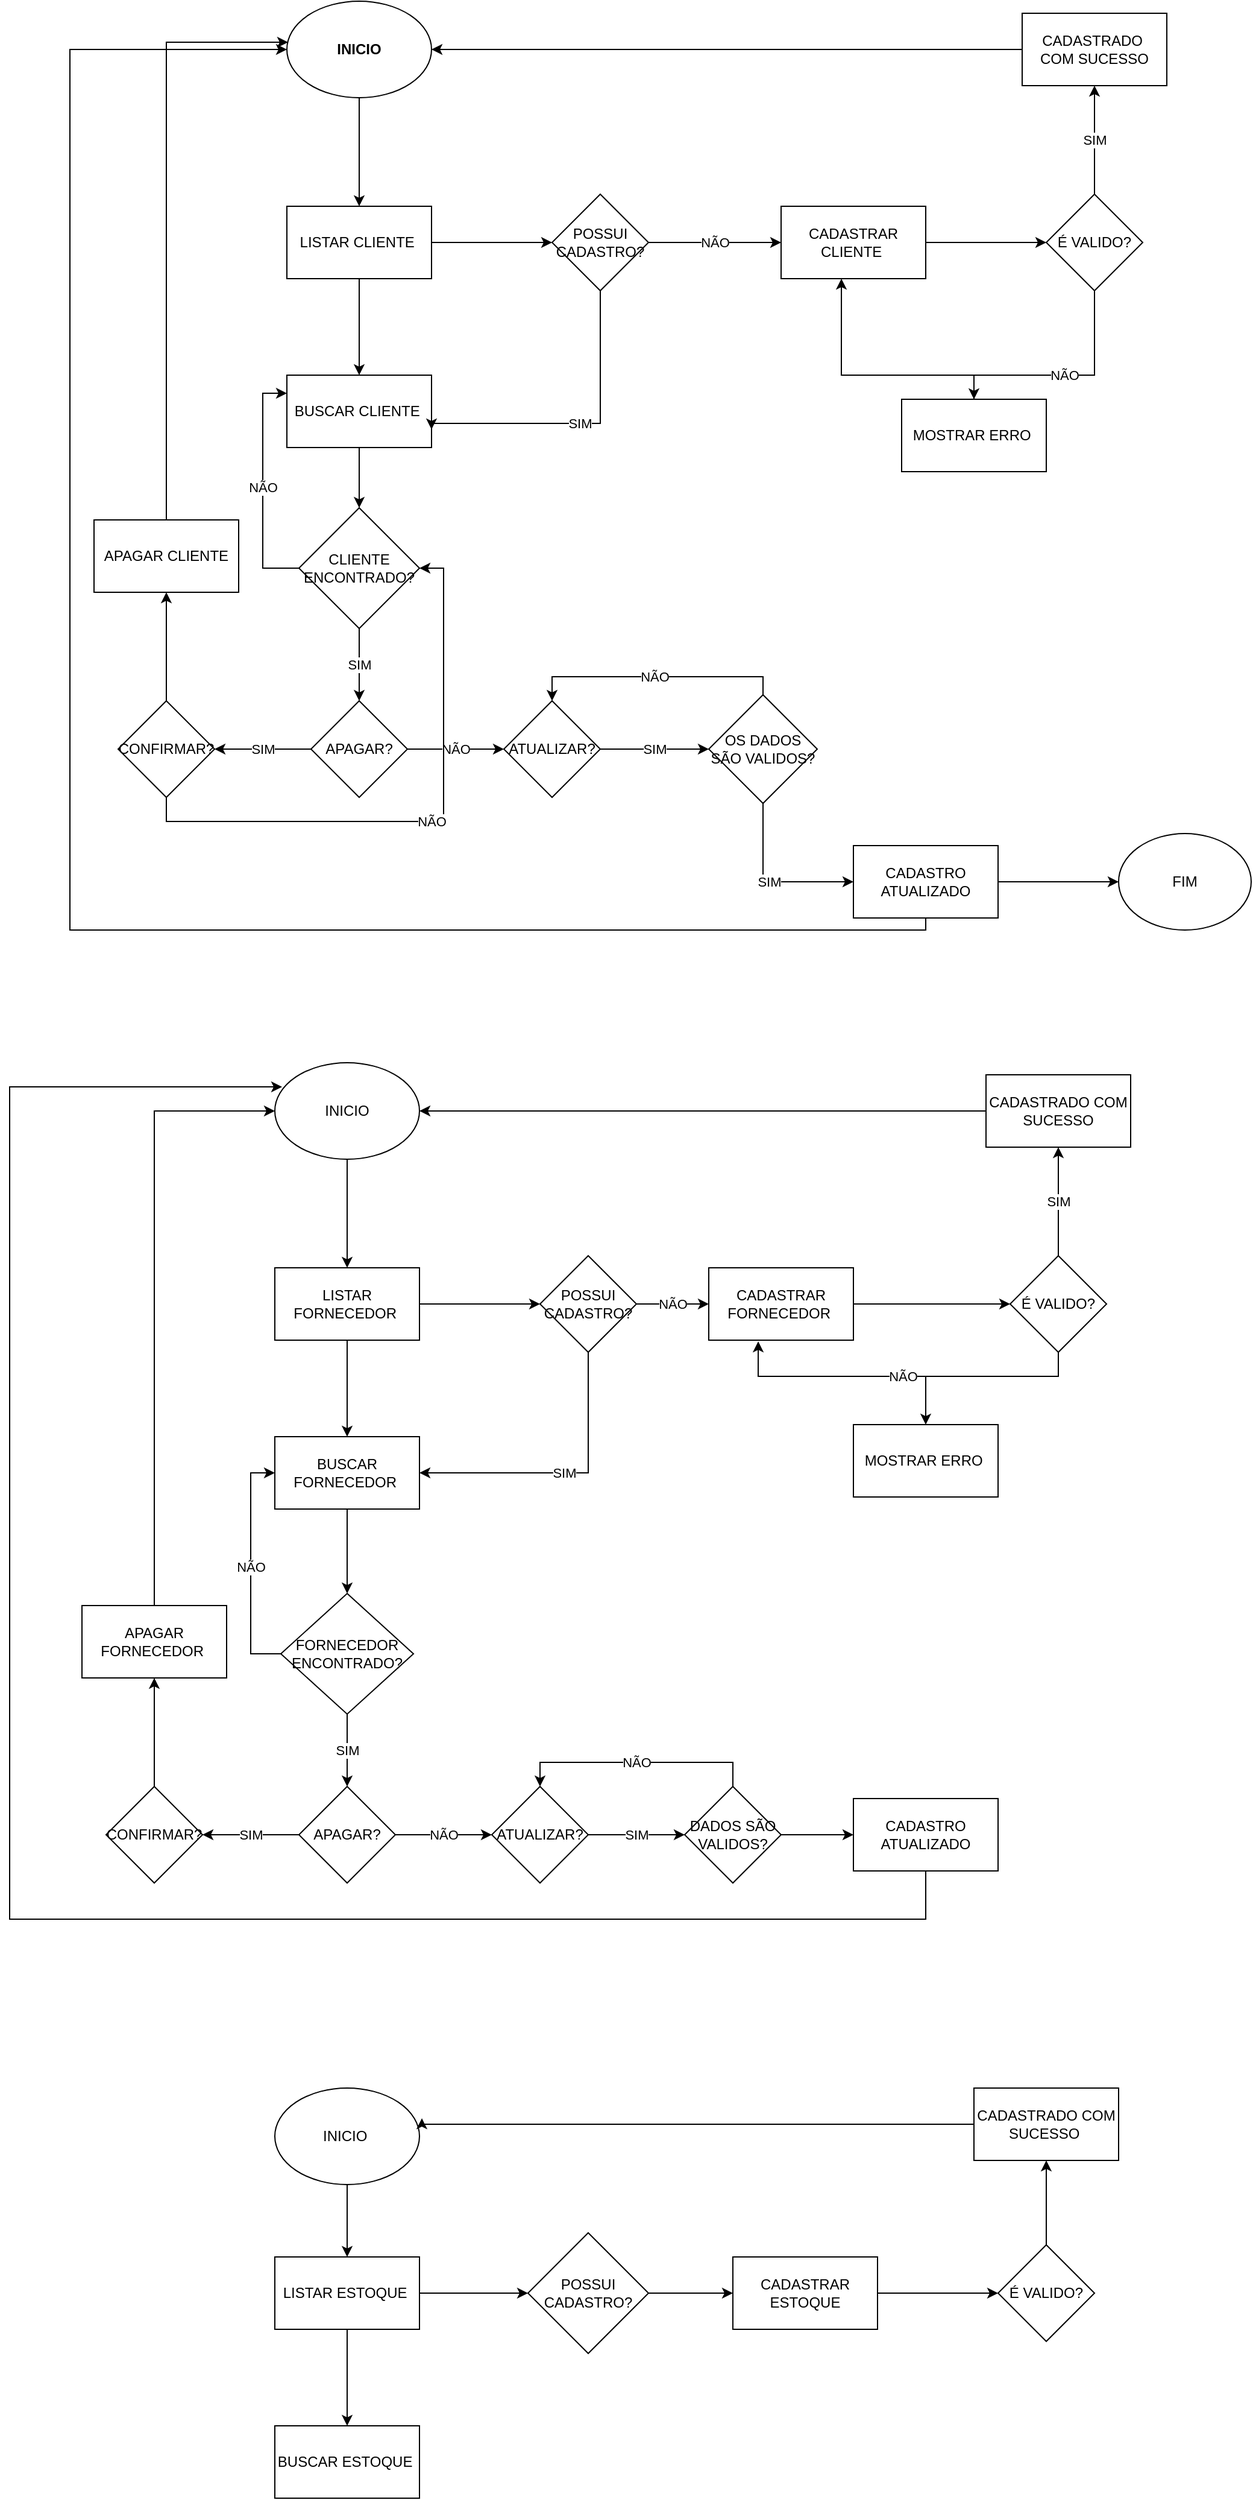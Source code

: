 <mxfile version="24.4.9" type="device" pages="4">
  <diagram name="Página-1" id="-c2QyconOCnsrTDdFJ5u">
    <mxGraphModel dx="2261" dy="782" grid="1" gridSize="10" guides="1" tooltips="1" connect="1" arrows="1" fold="1" page="1" pageScale="1" pageWidth="827" pageHeight="1169" math="0" shadow="0">
      <root>
        <mxCell id="0" />
        <mxCell id="1" parent="0" />
        <mxCell id="rgNGae-GPq3PH6ZiQCpS-5" value="" style="edgeStyle=orthogonalEdgeStyle;rounded=0;orthogonalLoop=1;jettySize=auto;html=1;" parent="1" source="rgNGae-GPq3PH6ZiQCpS-1" target="rgNGae-GPq3PH6ZiQCpS-4" edge="1">
          <mxGeometry relative="1" as="geometry" />
        </mxCell>
        <mxCell id="rgNGae-GPq3PH6ZiQCpS-1" value="&lt;b&gt;INICIO&lt;/b&gt;" style="ellipse;whiteSpace=wrap;html=1;" parent="1" vertex="1">
          <mxGeometry x="10" y="30" width="120" height="80" as="geometry" />
        </mxCell>
        <mxCell id="rgNGae-GPq3PH6ZiQCpS-9" value="" style="edgeStyle=orthogonalEdgeStyle;rounded=0;orthogonalLoop=1;jettySize=auto;html=1;" parent="1" source="rgNGae-GPq3PH6ZiQCpS-4" target="rgNGae-GPq3PH6ZiQCpS-8" edge="1">
          <mxGeometry relative="1" as="geometry" />
        </mxCell>
        <mxCell id="rgNGae-GPq3PH6ZiQCpS-11" value="" style="edgeStyle=orthogonalEdgeStyle;rounded=0;orthogonalLoop=1;jettySize=auto;html=1;" parent="1" source="rgNGae-GPq3PH6ZiQCpS-4" target="rgNGae-GPq3PH6ZiQCpS-10" edge="1">
          <mxGeometry relative="1" as="geometry" />
        </mxCell>
        <mxCell id="rgNGae-GPq3PH6ZiQCpS-4" value="LISTAR CLIENTE&amp;nbsp;" style="whiteSpace=wrap;html=1;" parent="1" vertex="1">
          <mxGeometry x="10" y="200" width="120" height="60" as="geometry" />
        </mxCell>
        <mxCell id="rgNGae-GPq3PH6ZiQCpS-67" value="" style="edgeStyle=orthogonalEdgeStyle;rounded=0;orthogonalLoop=1;jettySize=auto;html=1;" parent="1" source="rgNGae-GPq3PH6ZiQCpS-8" target="rgNGae-GPq3PH6ZiQCpS-66" edge="1">
          <mxGeometry relative="1" as="geometry" />
        </mxCell>
        <mxCell id="rgNGae-GPq3PH6ZiQCpS-8" value="BUSCAR CLIENTE&amp;nbsp;" style="whiteSpace=wrap;html=1;" parent="1" vertex="1">
          <mxGeometry x="10" y="340" width="120" height="60" as="geometry" />
        </mxCell>
        <mxCell id="rgNGae-GPq3PH6ZiQCpS-14" value="NÃO" style="edgeStyle=orthogonalEdgeStyle;rounded=0;orthogonalLoop=1;jettySize=auto;html=1;" parent="1" source="rgNGae-GPq3PH6ZiQCpS-10" target="rgNGae-GPq3PH6ZiQCpS-12" edge="1">
          <mxGeometry relative="1" as="geometry" />
        </mxCell>
        <mxCell id="rgNGae-GPq3PH6ZiQCpS-15" value="SIM" style="edgeStyle=orthogonalEdgeStyle;rounded=0;orthogonalLoop=1;jettySize=auto;html=1;entryX=1;entryY=0.75;entryDx=0;entryDy=0;" parent="1" source="rgNGae-GPq3PH6ZiQCpS-10" target="rgNGae-GPq3PH6ZiQCpS-8" edge="1">
          <mxGeometry relative="1" as="geometry">
            <mxPoint x="180" y="420" as="targetPoint" />
            <Array as="points">
              <mxPoint x="270" y="380" />
              <mxPoint x="130" y="380" />
            </Array>
          </mxGeometry>
        </mxCell>
        <mxCell id="rgNGae-GPq3PH6ZiQCpS-10" value="POSSUI CADASTRO?" style="rhombus;whiteSpace=wrap;html=1;" parent="1" vertex="1">
          <mxGeometry x="230" y="190" width="80" height="80" as="geometry" />
        </mxCell>
        <mxCell id="rgNGae-GPq3PH6ZiQCpS-17" value="" style="edgeStyle=orthogonalEdgeStyle;rounded=0;orthogonalLoop=1;jettySize=auto;html=1;" parent="1" source="rgNGae-GPq3PH6ZiQCpS-12" target="rgNGae-GPq3PH6ZiQCpS-16" edge="1">
          <mxGeometry relative="1" as="geometry" />
        </mxCell>
        <mxCell id="rgNGae-GPq3PH6ZiQCpS-12" value="CADASTRAR CLIENTE&amp;nbsp;" style="whiteSpace=wrap;html=1;" parent="1" vertex="1">
          <mxGeometry x="420" y="200" width="120" height="60" as="geometry" />
        </mxCell>
        <mxCell id="rgNGae-GPq3PH6ZiQCpS-37" value="NÃO" style="edgeStyle=orthogonalEdgeStyle;rounded=0;orthogonalLoop=1;jettySize=auto;html=1;" parent="1" source="rgNGae-GPq3PH6ZiQCpS-16" target="rgNGae-GPq3PH6ZiQCpS-36" edge="1">
          <mxGeometry relative="1" as="geometry">
            <Array as="points">
              <mxPoint x="680" y="340" />
              <mxPoint x="580" y="340" />
            </Array>
          </mxGeometry>
        </mxCell>
        <mxCell id="rgNGae-GPq3PH6ZiQCpS-58" value="SIM" style="edgeStyle=orthogonalEdgeStyle;rounded=0;orthogonalLoop=1;jettySize=auto;html=1;" parent="1" source="rgNGae-GPq3PH6ZiQCpS-16" target="rgNGae-GPq3PH6ZiQCpS-57" edge="1">
          <mxGeometry relative="1" as="geometry" />
        </mxCell>
        <mxCell id="rgNGae-GPq3PH6ZiQCpS-16" value="É VALIDO?" style="rhombus;whiteSpace=wrap;html=1;" parent="1" vertex="1">
          <mxGeometry x="640" y="190" width="80" height="80" as="geometry" />
        </mxCell>
        <mxCell id="rgNGae-GPq3PH6ZiQCpS-36" value="MOSTRAR ERRO&amp;nbsp;" style="whiteSpace=wrap;html=1;" parent="1" vertex="1">
          <mxGeometry x="520" y="360" width="120" height="60" as="geometry" />
        </mxCell>
        <mxCell id="rgNGae-GPq3PH6ZiQCpS-41" style="edgeStyle=orthogonalEdgeStyle;rounded=0;orthogonalLoop=1;jettySize=auto;html=1;entryX=0.417;entryY=1;entryDx=0;entryDy=0;entryPerimeter=0;" parent="1" source="rgNGae-GPq3PH6ZiQCpS-36" target="rgNGae-GPq3PH6ZiQCpS-12" edge="1">
          <mxGeometry relative="1" as="geometry">
            <Array as="points">
              <mxPoint x="580" y="340" />
              <mxPoint x="470" y="340" />
            </Array>
          </mxGeometry>
        </mxCell>
        <mxCell id="rgNGae-GPq3PH6ZiQCpS-62" style="edgeStyle=orthogonalEdgeStyle;rounded=0;orthogonalLoop=1;jettySize=auto;html=1;entryX=1;entryY=0.5;entryDx=0;entryDy=0;" parent="1" source="rgNGae-GPq3PH6ZiQCpS-57" target="rgNGae-GPq3PH6ZiQCpS-1" edge="1">
          <mxGeometry relative="1" as="geometry" />
        </mxCell>
        <mxCell id="rgNGae-GPq3PH6ZiQCpS-57" value="CADASTRADO&amp;nbsp;&lt;div&gt;COM SUCESSO&lt;/div&gt;" style="whiteSpace=wrap;html=1;" parent="1" vertex="1">
          <mxGeometry x="620" y="40" width="120" height="60" as="geometry" />
        </mxCell>
        <mxCell id="rgNGae-GPq3PH6ZiQCpS-69" value="NÃO" style="edgeStyle=orthogonalEdgeStyle;rounded=0;orthogonalLoop=1;jettySize=auto;html=1;entryX=0;entryY=0.25;entryDx=0;entryDy=0;" parent="1" source="rgNGae-GPq3PH6ZiQCpS-66" target="rgNGae-GPq3PH6ZiQCpS-8" edge="1">
          <mxGeometry relative="1" as="geometry">
            <Array as="points">
              <mxPoint x="-10" y="500" />
              <mxPoint x="-10" y="355" />
            </Array>
          </mxGeometry>
        </mxCell>
        <mxCell id="rgNGae-GPq3PH6ZiQCpS-94" value="SIM" style="edgeStyle=orthogonalEdgeStyle;rounded=0;orthogonalLoop=1;jettySize=auto;html=1;" parent="1" source="rgNGae-GPq3PH6ZiQCpS-66" target="rgNGae-GPq3PH6ZiQCpS-70" edge="1">
          <mxGeometry relative="1" as="geometry" />
        </mxCell>
        <mxCell id="rgNGae-GPq3PH6ZiQCpS-66" value="CLIENTE ENCONTRADO?" style="rhombus;whiteSpace=wrap;html=1;" parent="1" vertex="1">
          <mxGeometry x="20" y="450" width="100" height="100" as="geometry" />
        </mxCell>
        <mxCell id="rgNGae-GPq3PH6ZiQCpS-73" value="SIM" style="edgeStyle=orthogonalEdgeStyle;rounded=0;orthogonalLoop=1;jettySize=auto;html=1;" parent="1" source="rgNGae-GPq3PH6ZiQCpS-70" target="rgNGae-GPq3PH6ZiQCpS-72" edge="1">
          <mxGeometry relative="1" as="geometry" />
        </mxCell>
        <mxCell id="rgNGae-GPq3PH6ZiQCpS-84" value="NÃO" style="edgeStyle=orthogonalEdgeStyle;rounded=0;orthogonalLoop=1;jettySize=auto;html=1;" parent="1" source="rgNGae-GPq3PH6ZiQCpS-70" target="rgNGae-GPq3PH6ZiQCpS-83" edge="1">
          <mxGeometry relative="1" as="geometry" />
        </mxCell>
        <mxCell id="rgNGae-GPq3PH6ZiQCpS-70" value="APAGAR?" style="rhombus;whiteSpace=wrap;html=1;" parent="1" vertex="1">
          <mxGeometry x="30" y="610" width="80" height="80" as="geometry" />
        </mxCell>
        <mxCell id="rgNGae-GPq3PH6ZiQCpS-77" value="" style="edgeStyle=orthogonalEdgeStyle;rounded=0;orthogonalLoop=1;jettySize=auto;html=1;" parent="1" source="rgNGae-GPq3PH6ZiQCpS-72" target="rgNGae-GPq3PH6ZiQCpS-76" edge="1">
          <mxGeometry relative="1" as="geometry" />
        </mxCell>
        <mxCell id="rgNGae-GPq3PH6ZiQCpS-81" value="NÃO" style="edgeStyle=orthogonalEdgeStyle;rounded=0;orthogonalLoop=1;jettySize=auto;html=1;entryX=1;entryY=0.5;entryDx=0;entryDy=0;" parent="1" source="rgNGae-GPq3PH6ZiQCpS-72" target="rgNGae-GPq3PH6ZiQCpS-66" edge="1">
          <mxGeometry relative="1" as="geometry">
            <Array as="points">
              <mxPoint x="-90" y="710" />
              <mxPoint x="140" y="710" />
              <mxPoint x="140" y="500" />
            </Array>
          </mxGeometry>
        </mxCell>
        <mxCell id="rgNGae-GPq3PH6ZiQCpS-72" value="CONFIRMAR?" style="rhombus;whiteSpace=wrap;html=1;" parent="1" vertex="1">
          <mxGeometry x="-130" y="610" width="80" height="80" as="geometry" />
        </mxCell>
        <mxCell id="rgNGae-GPq3PH6ZiQCpS-76" value="APAGAR CLIENTE" style="whiteSpace=wrap;html=1;" parent="1" vertex="1">
          <mxGeometry x="-150" y="460" width="120" height="60" as="geometry" />
        </mxCell>
        <mxCell id="rgNGae-GPq3PH6ZiQCpS-78" style="edgeStyle=orthogonalEdgeStyle;rounded=0;orthogonalLoop=1;jettySize=auto;html=1;entryX=0.008;entryY=0.425;entryDx=0;entryDy=0;entryPerimeter=0;" parent="1" source="rgNGae-GPq3PH6ZiQCpS-76" target="rgNGae-GPq3PH6ZiQCpS-1" edge="1">
          <mxGeometry relative="1" as="geometry">
            <Array as="points">
              <mxPoint x="-90" y="64" />
            </Array>
          </mxGeometry>
        </mxCell>
        <mxCell id="rgNGae-GPq3PH6ZiQCpS-86" value="SIM" style="edgeStyle=orthogonalEdgeStyle;rounded=0;orthogonalLoop=1;jettySize=auto;html=1;" parent="1" source="rgNGae-GPq3PH6ZiQCpS-83" target="rgNGae-GPq3PH6ZiQCpS-85" edge="1">
          <mxGeometry relative="1" as="geometry" />
        </mxCell>
        <mxCell id="rgNGae-GPq3PH6ZiQCpS-83" value="ATUALIZAR?" style="rhombus;whiteSpace=wrap;html=1;" parent="1" vertex="1">
          <mxGeometry x="190" y="610" width="80" height="80" as="geometry" />
        </mxCell>
        <mxCell id="rgNGae-GPq3PH6ZiQCpS-90" value="SIM" style="edgeStyle=orthogonalEdgeStyle;rounded=0;orthogonalLoop=1;jettySize=auto;html=1;" parent="1" source="rgNGae-GPq3PH6ZiQCpS-85" target="rgNGae-GPq3PH6ZiQCpS-89" edge="1">
          <mxGeometry relative="1" as="geometry">
            <Array as="points">
              <mxPoint x="405" y="760" />
            </Array>
          </mxGeometry>
        </mxCell>
        <mxCell id="rgNGae-GPq3PH6ZiQCpS-92" value="NÃO" style="edgeStyle=orthogonalEdgeStyle;rounded=0;orthogonalLoop=1;jettySize=auto;html=1;entryX=0.5;entryY=0;entryDx=0;entryDy=0;" parent="1" source="rgNGae-GPq3PH6ZiQCpS-85" target="rgNGae-GPq3PH6ZiQCpS-83" edge="1">
          <mxGeometry relative="1" as="geometry">
            <Array as="points">
              <mxPoint x="405" y="590" />
              <mxPoint x="230" y="590" />
            </Array>
          </mxGeometry>
        </mxCell>
        <mxCell id="rgNGae-GPq3PH6ZiQCpS-85" value="OS DADOS SÃO VALIDOS?" style="rhombus;whiteSpace=wrap;html=1;" parent="1" vertex="1">
          <mxGeometry x="360" y="605" width="90" height="90" as="geometry" />
        </mxCell>
        <mxCell id="rgNGae-GPq3PH6ZiQCpS-93" style="edgeStyle=orthogonalEdgeStyle;rounded=0;orthogonalLoop=1;jettySize=auto;html=1;entryX=0;entryY=0.5;entryDx=0;entryDy=0;" parent="1" source="rgNGae-GPq3PH6ZiQCpS-89" target="rgNGae-GPq3PH6ZiQCpS-1" edge="1">
          <mxGeometry relative="1" as="geometry">
            <Array as="points">
              <mxPoint x="540" y="800" />
              <mxPoint x="-170" y="800" />
              <mxPoint x="-170" y="70" />
            </Array>
          </mxGeometry>
        </mxCell>
        <mxCell id="GkKXNaheouPqaV0zloFi-3" value="" style="edgeStyle=orthogonalEdgeStyle;rounded=0;orthogonalLoop=1;jettySize=auto;html=1;" edge="1" parent="1" source="rgNGae-GPq3PH6ZiQCpS-89" target="GkKXNaheouPqaV0zloFi-2">
          <mxGeometry relative="1" as="geometry" />
        </mxCell>
        <mxCell id="rgNGae-GPq3PH6ZiQCpS-89" value="CADASTRO ATUALIZADO" style="whiteSpace=wrap;html=1;" parent="1" vertex="1">
          <mxGeometry x="480" y="730" width="120" height="60" as="geometry" />
        </mxCell>
        <mxCell id="Fiw9YNF2Q4vRS0ur8zdI-45" value="" style="edgeStyle=orthogonalEdgeStyle;rounded=0;orthogonalLoop=1;jettySize=auto;html=1;" parent="1" source="Fiw9YNF2Q4vRS0ur8zdI-1" target="Fiw9YNF2Q4vRS0ur8zdI-44" edge="1">
          <mxGeometry relative="1" as="geometry" />
        </mxCell>
        <mxCell id="Fiw9YNF2Q4vRS0ur8zdI-1" value="INICIO" style="ellipse;whiteSpace=wrap;html=1;" parent="1" vertex="1">
          <mxGeometry y="910" width="120" height="80" as="geometry" />
        </mxCell>
        <mxCell id="Fiw9YNF2Q4vRS0ur8zdI-47" value="" style="edgeStyle=orthogonalEdgeStyle;rounded=0;orthogonalLoop=1;jettySize=auto;html=1;" parent="1" source="Fiw9YNF2Q4vRS0ur8zdI-44" target="Fiw9YNF2Q4vRS0ur8zdI-46" edge="1">
          <mxGeometry relative="1" as="geometry" />
        </mxCell>
        <mxCell id="Fiw9YNF2Q4vRS0ur8zdI-64" value="" style="edgeStyle=orthogonalEdgeStyle;rounded=0;orthogonalLoop=1;jettySize=auto;html=1;" parent="1" source="Fiw9YNF2Q4vRS0ur8zdI-44" target="Fiw9YNF2Q4vRS0ur8zdI-63" edge="1">
          <mxGeometry relative="1" as="geometry" />
        </mxCell>
        <mxCell id="Fiw9YNF2Q4vRS0ur8zdI-44" value="LISTAR FORNECEDOR&amp;nbsp;" style="whiteSpace=wrap;html=1;" parent="1" vertex="1">
          <mxGeometry y="1080" width="120" height="60" as="geometry" />
        </mxCell>
        <mxCell id="Fiw9YNF2Q4vRS0ur8zdI-57" value="NÃO" style="edgeStyle=orthogonalEdgeStyle;rounded=0;orthogonalLoop=1;jettySize=auto;html=1;" parent="1" source="Fiw9YNF2Q4vRS0ur8zdI-46" target="Fiw9YNF2Q4vRS0ur8zdI-56" edge="1">
          <mxGeometry relative="1" as="geometry" />
        </mxCell>
        <mxCell id="Fiw9YNF2Q4vRS0ur8zdI-66" value="SIM" style="edgeStyle=orthogonalEdgeStyle;rounded=0;orthogonalLoop=1;jettySize=auto;html=1;entryX=1;entryY=0.5;entryDx=0;entryDy=0;" parent="1" source="Fiw9YNF2Q4vRS0ur8zdI-46" target="Fiw9YNF2Q4vRS0ur8zdI-63" edge="1">
          <mxGeometry relative="1" as="geometry">
            <mxPoint x="140" y="1280" as="targetPoint" />
            <Array as="points">
              <mxPoint x="260" y="1250" />
            </Array>
          </mxGeometry>
        </mxCell>
        <mxCell id="Fiw9YNF2Q4vRS0ur8zdI-46" value="POSSUI CADASTRO?" style="rhombus;whiteSpace=wrap;html=1;" parent="1" vertex="1">
          <mxGeometry x="220" y="1070" width="80" height="80" as="geometry" />
        </mxCell>
        <mxCell id="Fiw9YNF2Q4vRS0ur8zdI-53" value="SIM" style="edgeStyle=orthogonalEdgeStyle;rounded=0;orthogonalLoop=1;jettySize=auto;html=1;" parent="1" source="Fiw9YNF2Q4vRS0ur8zdI-50" target="Fiw9YNF2Q4vRS0ur8zdI-52" edge="1">
          <mxGeometry relative="1" as="geometry" />
        </mxCell>
        <mxCell id="Fiw9YNF2Q4vRS0ur8zdI-61" value="" style="edgeStyle=orthogonalEdgeStyle;rounded=0;orthogonalLoop=1;jettySize=auto;html=1;" parent="1" source="Fiw9YNF2Q4vRS0ur8zdI-50" target="Fiw9YNF2Q4vRS0ur8zdI-60" edge="1">
          <mxGeometry relative="1" as="geometry">
            <Array as="points">
              <mxPoint x="650" y="1170" />
              <mxPoint x="540" y="1170" />
            </Array>
          </mxGeometry>
        </mxCell>
        <mxCell id="Fiw9YNF2Q4vRS0ur8zdI-50" value="É VALIDO?" style="rhombus;whiteSpace=wrap;html=1;" parent="1" vertex="1">
          <mxGeometry x="610" y="1070" width="80" height="80" as="geometry" />
        </mxCell>
        <mxCell id="Fiw9YNF2Q4vRS0ur8zdI-54" style="edgeStyle=orthogonalEdgeStyle;rounded=0;orthogonalLoop=1;jettySize=auto;html=1;entryX=1;entryY=0.5;entryDx=0;entryDy=0;" parent="1" source="Fiw9YNF2Q4vRS0ur8zdI-52" target="Fiw9YNF2Q4vRS0ur8zdI-1" edge="1">
          <mxGeometry relative="1" as="geometry" />
        </mxCell>
        <mxCell id="Fiw9YNF2Q4vRS0ur8zdI-52" value="CADASTRADO COM SUCESSO" style="whiteSpace=wrap;html=1;" parent="1" vertex="1">
          <mxGeometry x="590" y="920" width="120" height="60" as="geometry" />
        </mxCell>
        <mxCell id="Fiw9YNF2Q4vRS0ur8zdI-59" style="edgeStyle=orthogonalEdgeStyle;rounded=0;orthogonalLoop=1;jettySize=auto;html=1;entryX=0;entryY=0.5;entryDx=0;entryDy=0;" parent="1" source="Fiw9YNF2Q4vRS0ur8zdI-56" target="Fiw9YNF2Q4vRS0ur8zdI-50" edge="1">
          <mxGeometry relative="1" as="geometry" />
        </mxCell>
        <mxCell id="Fiw9YNF2Q4vRS0ur8zdI-56" value="CADASTRAR FORNECEDOR&amp;nbsp;" style="whiteSpace=wrap;html=1;" parent="1" vertex="1">
          <mxGeometry x="360" y="1080" width="120" height="60" as="geometry" />
        </mxCell>
        <mxCell id="Fiw9YNF2Q4vRS0ur8zdI-60" value="MOSTRAR ERRO&amp;nbsp;" style="whiteSpace=wrap;html=1;" parent="1" vertex="1">
          <mxGeometry x="480" y="1210" width="120" height="60" as="geometry" />
        </mxCell>
        <mxCell id="Fiw9YNF2Q4vRS0ur8zdI-62" value="NÃO" style="edgeStyle=orthogonalEdgeStyle;rounded=0;orthogonalLoop=1;jettySize=auto;html=1;entryX=0.342;entryY=1.017;entryDx=0;entryDy=0;entryPerimeter=0;" parent="1" source="Fiw9YNF2Q4vRS0ur8zdI-50" target="Fiw9YNF2Q4vRS0ur8zdI-56" edge="1">
          <mxGeometry relative="1" as="geometry">
            <Array as="points">
              <mxPoint x="650" y="1170" />
              <mxPoint x="401" y="1170" />
            </Array>
          </mxGeometry>
        </mxCell>
        <mxCell id="Fiw9YNF2Q4vRS0ur8zdI-68" value="" style="edgeStyle=orthogonalEdgeStyle;rounded=0;orthogonalLoop=1;jettySize=auto;html=1;" parent="1" source="Fiw9YNF2Q4vRS0ur8zdI-63" target="Fiw9YNF2Q4vRS0ur8zdI-67" edge="1">
          <mxGeometry relative="1" as="geometry" />
        </mxCell>
        <mxCell id="Fiw9YNF2Q4vRS0ur8zdI-63" value="BUSCAR FORNECEDOR&amp;nbsp;" style="whiteSpace=wrap;html=1;" parent="1" vertex="1">
          <mxGeometry y="1220" width="120" height="60" as="geometry" />
        </mxCell>
        <mxCell id="Fiw9YNF2Q4vRS0ur8zdI-69" value="NÃO" style="edgeStyle=orthogonalEdgeStyle;rounded=0;orthogonalLoop=1;jettySize=auto;html=1;entryX=0;entryY=0.5;entryDx=0;entryDy=0;" parent="1" source="Fiw9YNF2Q4vRS0ur8zdI-67" target="Fiw9YNF2Q4vRS0ur8zdI-63" edge="1">
          <mxGeometry relative="1" as="geometry">
            <Array as="points">
              <mxPoint x="-20" y="1400" />
              <mxPoint x="-20" y="1250" />
            </Array>
          </mxGeometry>
        </mxCell>
        <mxCell id="Fiw9YNF2Q4vRS0ur8zdI-71" value="SIM" style="edgeStyle=orthogonalEdgeStyle;rounded=0;orthogonalLoop=1;jettySize=auto;html=1;" parent="1" source="Fiw9YNF2Q4vRS0ur8zdI-67" target="Fiw9YNF2Q4vRS0ur8zdI-70" edge="1">
          <mxGeometry relative="1" as="geometry" />
        </mxCell>
        <mxCell id="Fiw9YNF2Q4vRS0ur8zdI-67" value="FORNECEDOR ENCONTRADO?" style="rhombus;whiteSpace=wrap;html=1;" parent="1" vertex="1">
          <mxGeometry x="5" y="1350" width="110" height="100" as="geometry" />
        </mxCell>
        <mxCell id="Fiw9YNF2Q4vRS0ur8zdI-73" value="SIM" style="edgeStyle=orthogonalEdgeStyle;rounded=0;orthogonalLoop=1;jettySize=auto;html=1;" parent="1" source="Fiw9YNF2Q4vRS0ur8zdI-70" target="Fiw9YNF2Q4vRS0ur8zdI-72" edge="1">
          <mxGeometry relative="1" as="geometry" />
        </mxCell>
        <mxCell id="Fiw9YNF2Q4vRS0ur8zdI-80" value="NÃO" style="edgeStyle=orthogonalEdgeStyle;rounded=0;orthogonalLoop=1;jettySize=auto;html=1;" parent="1" source="Fiw9YNF2Q4vRS0ur8zdI-70" target="Fiw9YNF2Q4vRS0ur8zdI-79" edge="1">
          <mxGeometry relative="1" as="geometry" />
        </mxCell>
        <mxCell id="Fiw9YNF2Q4vRS0ur8zdI-70" value="APAGAR?" style="rhombus;whiteSpace=wrap;html=1;" parent="1" vertex="1">
          <mxGeometry x="20" y="1510" width="80" height="80" as="geometry" />
        </mxCell>
        <mxCell id="Fiw9YNF2Q4vRS0ur8zdI-75" value="" style="edgeStyle=orthogonalEdgeStyle;rounded=0;orthogonalLoop=1;jettySize=auto;html=1;" parent="1" source="Fiw9YNF2Q4vRS0ur8zdI-72" target="Fiw9YNF2Q4vRS0ur8zdI-74" edge="1">
          <mxGeometry relative="1" as="geometry" />
        </mxCell>
        <mxCell id="Fiw9YNF2Q4vRS0ur8zdI-72" value="CONFIRMAR?" style="rhombus;whiteSpace=wrap;html=1;" parent="1" vertex="1">
          <mxGeometry x="-140" y="1510" width="80" height="80" as="geometry" />
        </mxCell>
        <mxCell id="Fiw9YNF2Q4vRS0ur8zdI-76" style="edgeStyle=orthogonalEdgeStyle;rounded=0;orthogonalLoop=1;jettySize=auto;html=1;entryX=0;entryY=0.5;entryDx=0;entryDy=0;" parent="1" source="Fiw9YNF2Q4vRS0ur8zdI-74" target="Fiw9YNF2Q4vRS0ur8zdI-1" edge="1">
          <mxGeometry relative="1" as="geometry">
            <Array as="points">
              <mxPoint x="-100" y="950" />
            </Array>
          </mxGeometry>
        </mxCell>
        <mxCell id="Fiw9YNF2Q4vRS0ur8zdI-74" value="APAGAR FORNECEDOR&amp;nbsp;" style="whiteSpace=wrap;html=1;" parent="1" vertex="1">
          <mxGeometry x="-160" y="1360" width="120" height="60" as="geometry" />
        </mxCell>
        <mxCell id="Fiw9YNF2Q4vRS0ur8zdI-82" value="SIM" style="edgeStyle=orthogonalEdgeStyle;rounded=0;orthogonalLoop=1;jettySize=auto;html=1;" parent="1" source="Fiw9YNF2Q4vRS0ur8zdI-79" target="Fiw9YNF2Q4vRS0ur8zdI-81" edge="1">
          <mxGeometry relative="1" as="geometry" />
        </mxCell>
        <mxCell id="Fiw9YNF2Q4vRS0ur8zdI-79" value="ATUALIZAR?" style="rhombus;whiteSpace=wrap;html=1;" parent="1" vertex="1">
          <mxGeometry x="180" y="1510" width="80" height="80" as="geometry" />
        </mxCell>
        <mxCell id="Fiw9YNF2Q4vRS0ur8zdI-83" value="NÃO" style="edgeStyle=orthogonalEdgeStyle;rounded=0;orthogonalLoop=1;jettySize=auto;html=1;entryX=0.5;entryY=0;entryDx=0;entryDy=0;" parent="1" source="Fiw9YNF2Q4vRS0ur8zdI-81" target="Fiw9YNF2Q4vRS0ur8zdI-79" edge="1">
          <mxGeometry relative="1" as="geometry">
            <Array as="points">
              <mxPoint x="380" y="1490" />
              <mxPoint x="220" y="1490" />
            </Array>
          </mxGeometry>
        </mxCell>
        <mxCell id="Fiw9YNF2Q4vRS0ur8zdI-85" value="" style="edgeStyle=orthogonalEdgeStyle;rounded=0;orthogonalLoop=1;jettySize=auto;html=1;" parent="1" source="Fiw9YNF2Q4vRS0ur8zdI-81" target="Fiw9YNF2Q4vRS0ur8zdI-84" edge="1">
          <mxGeometry relative="1" as="geometry" />
        </mxCell>
        <mxCell id="Fiw9YNF2Q4vRS0ur8zdI-81" value="DADOS SÃO VALIDOS?" style="rhombus;whiteSpace=wrap;html=1;" parent="1" vertex="1">
          <mxGeometry x="340" y="1510" width="80" height="80" as="geometry" />
        </mxCell>
        <mxCell id="Fiw9YNF2Q4vRS0ur8zdI-86" style="edgeStyle=orthogonalEdgeStyle;rounded=0;orthogonalLoop=1;jettySize=auto;html=1;entryX=0.05;entryY=0.25;entryDx=0;entryDy=0;entryPerimeter=0;" parent="1" source="Fiw9YNF2Q4vRS0ur8zdI-84" target="Fiw9YNF2Q4vRS0ur8zdI-1" edge="1">
          <mxGeometry relative="1" as="geometry">
            <mxPoint y="930" as="targetPoint" />
            <Array as="points">
              <mxPoint x="540" y="1620" />
              <mxPoint x="-220" y="1620" />
              <mxPoint x="-220" y="930" />
            </Array>
          </mxGeometry>
        </mxCell>
        <mxCell id="Fiw9YNF2Q4vRS0ur8zdI-84" value="CADASTRO ATUALIZADO" style="whiteSpace=wrap;html=1;" parent="1" vertex="1">
          <mxGeometry x="480" y="1520" width="120" height="60" as="geometry" />
        </mxCell>
        <mxCell id="Fiw9YNF2Q4vRS0ur8zdI-89" value="" style="edgeStyle=orthogonalEdgeStyle;rounded=0;orthogonalLoop=1;jettySize=auto;html=1;" parent="1" source="Fiw9YNF2Q4vRS0ur8zdI-87" target="Fiw9YNF2Q4vRS0ur8zdI-88" edge="1">
          <mxGeometry relative="1" as="geometry" />
        </mxCell>
        <mxCell id="Fiw9YNF2Q4vRS0ur8zdI-87" value="INICIO&amp;nbsp;" style="ellipse;whiteSpace=wrap;html=1;" parent="1" vertex="1">
          <mxGeometry y="1760" width="120" height="80" as="geometry" />
        </mxCell>
        <mxCell id="Fiw9YNF2Q4vRS0ur8zdI-91" value="" style="edgeStyle=orthogonalEdgeStyle;rounded=0;orthogonalLoop=1;jettySize=auto;html=1;" parent="1" source="Fiw9YNF2Q4vRS0ur8zdI-88" target="Fiw9YNF2Q4vRS0ur8zdI-90" edge="1">
          <mxGeometry relative="1" as="geometry" />
        </mxCell>
        <mxCell id="Fiw9YNF2Q4vRS0ur8zdI-100" value="" style="edgeStyle=orthogonalEdgeStyle;rounded=0;orthogonalLoop=1;jettySize=auto;html=1;" parent="1" source="Fiw9YNF2Q4vRS0ur8zdI-88" target="Fiw9YNF2Q4vRS0ur8zdI-99" edge="1">
          <mxGeometry relative="1" as="geometry" />
        </mxCell>
        <mxCell id="Fiw9YNF2Q4vRS0ur8zdI-88" value="LISTAR ESTOQUE&amp;nbsp;" style="whiteSpace=wrap;html=1;" parent="1" vertex="1">
          <mxGeometry y="1900" width="120" height="60" as="geometry" />
        </mxCell>
        <mxCell id="Fiw9YNF2Q4vRS0ur8zdI-93" value="" style="edgeStyle=orthogonalEdgeStyle;rounded=0;orthogonalLoop=1;jettySize=auto;html=1;" parent="1" source="Fiw9YNF2Q4vRS0ur8zdI-90" target="Fiw9YNF2Q4vRS0ur8zdI-92" edge="1">
          <mxGeometry relative="1" as="geometry" />
        </mxCell>
        <mxCell id="Fiw9YNF2Q4vRS0ur8zdI-90" value="POSSUI CADASTRO?" style="rhombus;whiteSpace=wrap;html=1;" parent="1" vertex="1">
          <mxGeometry x="210" y="1880" width="100" height="100" as="geometry" />
        </mxCell>
        <mxCell id="Fiw9YNF2Q4vRS0ur8zdI-95" value="" style="edgeStyle=orthogonalEdgeStyle;rounded=0;orthogonalLoop=1;jettySize=auto;html=1;" parent="1" source="Fiw9YNF2Q4vRS0ur8zdI-92" target="Fiw9YNF2Q4vRS0ur8zdI-94" edge="1">
          <mxGeometry relative="1" as="geometry" />
        </mxCell>
        <mxCell id="Fiw9YNF2Q4vRS0ur8zdI-92" value="CADASTRAR ESTOQUE" style="whiteSpace=wrap;html=1;" parent="1" vertex="1">
          <mxGeometry x="380" y="1900" width="120" height="60" as="geometry" />
        </mxCell>
        <mxCell id="Fiw9YNF2Q4vRS0ur8zdI-97" value="" style="edgeStyle=orthogonalEdgeStyle;rounded=0;orthogonalLoop=1;jettySize=auto;html=1;" parent="1" source="Fiw9YNF2Q4vRS0ur8zdI-94" target="Fiw9YNF2Q4vRS0ur8zdI-96" edge="1">
          <mxGeometry relative="1" as="geometry" />
        </mxCell>
        <mxCell id="Fiw9YNF2Q4vRS0ur8zdI-94" value="É VALIDO?" style="rhombus;whiteSpace=wrap;html=1;" parent="1" vertex="1">
          <mxGeometry x="600" y="1890" width="80" height="80" as="geometry" />
        </mxCell>
        <mxCell id="Fiw9YNF2Q4vRS0ur8zdI-98" style="edgeStyle=orthogonalEdgeStyle;rounded=0;orthogonalLoop=1;jettySize=auto;html=1;entryX=1.017;entryY=0.313;entryDx=0;entryDy=0;entryPerimeter=0;" parent="1" source="Fiw9YNF2Q4vRS0ur8zdI-96" target="Fiw9YNF2Q4vRS0ur8zdI-87" edge="1">
          <mxGeometry relative="1" as="geometry">
            <mxPoint x="130" y="1790" as="targetPoint" />
            <Array as="points">
              <mxPoint x="122" y="1790" />
            </Array>
          </mxGeometry>
        </mxCell>
        <mxCell id="Fiw9YNF2Q4vRS0ur8zdI-96" value="CADASTRADO COM SUCESSO&amp;nbsp;" style="whiteSpace=wrap;html=1;" parent="1" vertex="1">
          <mxGeometry x="580" y="1760" width="120" height="60" as="geometry" />
        </mxCell>
        <mxCell id="Fiw9YNF2Q4vRS0ur8zdI-99" value="BUSCAR ESTOQUE&amp;nbsp;" style="whiteSpace=wrap;html=1;" parent="1" vertex="1">
          <mxGeometry y="2040" width="120" height="60" as="geometry" />
        </mxCell>
        <mxCell id="GkKXNaheouPqaV0zloFi-2" value="FIM" style="ellipse;whiteSpace=wrap;html=1;" vertex="1" parent="1">
          <mxGeometry x="700" y="720" width="110" height="80" as="geometry" />
        </mxCell>
      </root>
    </mxGraphModel>
  </diagram>
  <diagram id="4p1ethOtPt87IWJAUF-A" name="Página-2">
    <mxGraphModel dx="2261" dy="782" grid="1" gridSize="10" guides="1" tooltips="1" connect="1" arrows="1" fold="1" page="1" pageScale="1" pageWidth="827" pageHeight="1169" math="0" shadow="0">
      <root>
        <mxCell id="0" />
        <mxCell id="1" parent="0" />
        <mxCell id="T77zXkHdtmkHp0ugyWrL-38" value="" style="edgeStyle=orthogonalEdgeStyle;rounded=0;orthogonalLoop=1;jettySize=auto;html=1;" edge="1" parent="1" target="T77zXkHdtmkHp0ugyWrL-41">
          <mxGeometry relative="1" as="geometry">
            <mxPoint x="80" y="219" as="sourcePoint" />
          </mxGeometry>
        </mxCell>
        <mxCell id="T77zXkHdtmkHp0ugyWrL-39" value="" style="edgeStyle=orthogonalEdgeStyle;rounded=0;orthogonalLoop=1;jettySize=auto;html=1;" edge="1" parent="1" source="T77zXkHdtmkHp0ugyWrL-41" target="T77zXkHdtmkHp0ugyWrL-44">
          <mxGeometry relative="1" as="geometry" />
        </mxCell>
        <mxCell id="T77zXkHdtmkHp0ugyWrL-40" value="" style="edgeStyle=orthogonalEdgeStyle;rounded=0;orthogonalLoop=1;jettySize=auto;html=1;" edge="1" parent="1" source="T77zXkHdtmkHp0ugyWrL-41" target="T77zXkHdtmkHp0ugyWrL-55">
          <mxGeometry relative="1" as="geometry" />
        </mxCell>
        <mxCell id="T77zXkHdtmkHp0ugyWrL-41" value="LISTAR FORNECEDOR&amp;nbsp;" style="whiteSpace=wrap;html=1;" vertex="1" parent="1">
          <mxGeometry x="20" y="309" width="120" height="60" as="geometry" />
        </mxCell>
        <mxCell id="T77zXkHdtmkHp0ugyWrL-42" value="NÃO" style="edgeStyle=orthogonalEdgeStyle;rounded=0;orthogonalLoop=1;jettySize=auto;html=1;" edge="1" parent="1" source="T77zXkHdtmkHp0ugyWrL-44" target="T77zXkHdtmkHp0ugyWrL-51">
          <mxGeometry relative="1" as="geometry" />
        </mxCell>
        <mxCell id="T77zXkHdtmkHp0ugyWrL-43" value="SIM" style="edgeStyle=orthogonalEdgeStyle;rounded=0;orthogonalLoop=1;jettySize=auto;html=1;entryX=1;entryY=0.5;entryDx=0;entryDy=0;" edge="1" parent="1" source="T77zXkHdtmkHp0ugyWrL-44" target="T77zXkHdtmkHp0ugyWrL-55">
          <mxGeometry relative="1" as="geometry">
            <mxPoint x="160" y="509" as="targetPoint" />
            <Array as="points">
              <mxPoint x="280" y="479" />
            </Array>
          </mxGeometry>
        </mxCell>
        <mxCell id="T77zXkHdtmkHp0ugyWrL-44" value="POSSUI CADASTRO?" style="rhombus;whiteSpace=wrap;html=1;" vertex="1" parent="1">
          <mxGeometry x="240" y="299" width="80" height="80" as="geometry" />
        </mxCell>
        <mxCell id="T77zXkHdtmkHp0ugyWrL-45" value="SIM" style="edgeStyle=orthogonalEdgeStyle;rounded=0;orthogonalLoop=1;jettySize=auto;html=1;" edge="1" parent="1" source="T77zXkHdtmkHp0ugyWrL-47" target="T77zXkHdtmkHp0ugyWrL-49">
          <mxGeometry relative="1" as="geometry" />
        </mxCell>
        <mxCell id="T77zXkHdtmkHp0ugyWrL-46" value="" style="edgeStyle=orthogonalEdgeStyle;rounded=0;orthogonalLoop=1;jettySize=auto;html=1;" edge="1" parent="1" source="T77zXkHdtmkHp0ugyWrL-47" target="T77zXkHdtmkHp0ugyWrL-52">
          <mxGeometry relative="1" as="geometry">
            <Array as="points">
              <mxPoint x="670" y="399" />
              <mxPoint x="560" y="399" />
            </Array>
          </mxGeometry>
        </mxCell>
        <mxCell id="T77zXkHdtmkHp0ugyWrL-47" value="É VALIDO?" style="rhombus;whiteSpace=wrap;html=1;" vertex="1" parent="1">
          <mxGeometry x="630" y="299" width="80" height="80" as="geometry" />
        </mxCell>
        <mxCell id="T77zXkHdtmkHp0ugyWrL-48" style="edgeStyle=orthogonalEdgeStyle;rounded=0;orthogonalLoop=1;jettySize=auto;html=1;entryX=1;entryY=0.5;entryDx=0;entryDy=0;" edge="1" parent="1" source="T77zXkHdtmkHp0ugyWrL-49">
          <mxGeometry relative="1" as="geometry">
            <mxPoint x="140" y="179" as="targetPoint" />
          </mxGeometry>
        </mxCell>
        <mxCell id="T77zXkHdtmkHp0ugyWrL-49" value="CADASTRADO COM SUCESSO" style="whiteSpace=wrap;html=1;" vertex="1" parent="1">
          <mxGeometry x="610" y="149" width="120" height="60" as="geometry" />
        </mxCell>
        <mxCell id="T77zXkHdtmkHp0ugyWrL-50" style="edgeStyle=orthogonalEdgeStyle;rounded=0;orthogonalLoop=1;jettySize=auto;html=1;entryX=0;entryY=0.5;entryDx=0;entryDy=0;" edge="1" parent="1" source="T77zXkHdtmkHp0ugyWrL-51" target="T77zXkHdtmkHp0ugyWrL-47">
          <mxGeometry relative="1" as="geometry" />
        </mxCell>
        <mxCell id="T77zXkHdtmkHp0ugyWrL-51" value="CADASTRAR FORNECEDOR&amp;nbsp;" style="whiteSpace=wrap;html=1;" vertex="1" parent="1">
          <mxGeometry x="380" y="309" width="120" height="60" as="geometry" />
        </mxCell>
        <mxCell id="T77zXkHdtmkHp0ugyWrL-52" value="MOSTRAR ERRO&amp;nbsp;" style="whiteSpace=wrap;html=1;" vertex="1" parent="1">
          <mxGeometry x="500" y="439" width="120" height="60" as="geometry" />
        </mxCell>
        <mxCell id="T77zXkHdtmkHp0ugyWrL-53" value="NÃO" style="edgeStyle=orthogonalEdgeStyle;rounded=0;orthogonalLoop=1;jettySize=auto;html=1;entryX=0.342;entryY=1.017;entryDx=0;entryDy=0;entryPerimeter=0;" edge="1" parent="1" source="T77zXkHdtmkHp0ugyWrL-47" target="T77zXkHdtmkHp0ugyWrL-51">
          <mxGeometry relative="1" as="geometry">
            <Array as="points">
              <mxPoint x="670" y="399" />
              <mxPoint x="421" y="399" />
            </Array>
          </mxGeometry>
        </mxCell>
        <mxCell id="T77zXkHdtmkHp0ugyWrL-54" value="" style="edgeStyle=orthogonalEdgeStyle;rounded=0;orthogonalLoop=1;jettySize=auto;html=1;" edge="1" parent="1" source="T77zXkHdtmkHp0ugyWrL-55" target="T77zXkHdtmkHp0ugyWrL-58">
          <mxGeometry relative="1" as="geometry" />
        </mxCell>
        <mxCell id="T77zXkHdtmkHp0ugyWrL-55" value="BUSCAR FORNECEDOR&amp;nbsp;" style="whiteSpace=wrap;html=1;" vertex="1" parent="1">
          <mxGeometry x="20" y="449" width="120" height="60" as="geometry" />
        </mxCell>
        <mxCell id="T77zXkHdtmkHp0ugyWrL-56" value="NÃO" style="edgeStyle=orthogonalEdgeStyle;rounded=0;orthogonalLoop=1;jettySize=auto;html=1;entryX=0;entryY=0.5;entryDx=0;entryDy=0;" edge="1" parent="1" source="T77zXkHdtmkHp0ugyWrL-58" target="T77zXkHdtmkHp0ugyWrL-55">
          <mxGeometry relative="1" as="geometry">
            <Array as="points">
              <mxPoint y="629" />
              <mxPoint y="479" />
            </Array>
          </mxGeometry>
        </mxCell>
        <mxCell id="T77zXkHdtmkHp0ugyWrL-57" value="SIM" style="edgeStyle=orthogonalEdgeStyle;rounded=0;orthogonalLoop=1;jettySize=auto;html=1;" edge="1" parent="1" source="T77zXkHdtmkHp0ugyWrL-58" target="T77zXkHdtmkHp0ugyWrL-61">
          <mxGeometry relative="1" as="geometry" />
        </mxCell>
        <mxCell id="T77zXkHdtmkHp0ugyWrL-58" value="FORNECEDOR ENCONTRADO?" style="rhombus;whiteSpace=wrap;html=1;" vertex="1" parent="1">
          <mxGeometry x="25" y="579" width="110" height="100" as="geometry" />
        </mxCell>
        <mxCell id="T77zXkHdtmkHp0ugyWrL-59" value="SIM" style="edgeStyle=orthogonalEdgeStyle;rounded=0;orthogonalLoop=1;jettySize=auto;html=1;" edge="1" parent="1" source="T77zXkHdtmkHp0ugyWrL-61" target="T77zXkHdtmkHp0ugyWrL-63">
          <mxGeometry relative="1" as="geometry" />
        </mxCell>
        <mxCell id="T77zXkHdtmkHp0ugyWrL-60" value="NÃO" style="edgeStyle=orthogonalEdgeStyle;rounded=0;orthogonalLoop=1;jettySize=auto;html=1;" edge="1" parent="1" source="T77zXkHdtmkHp0ugyWrL-61" target="T77zXkHdtmkHp0ugyWrL-67">
          <mxGeometry relative="1" as="geometry" />
        </mxCell>
        <mxCell id="T77zXkHdtmkHp0ugyWrL-61" value="APAGAR?" style="rhombus;whiteSpace=wrap;html=1;" vertex="1" parent="1">
          <mxGeometry x="40" y="739" width="80" height="80" as="geometry" />
        </mxCell>
        <mxCell id="T77zXkHdtmkHp0ugyWrL-62" value="" style="edgeStyle=orthogonalEdgeStyle;rounded=0;orthogonalLoop=1;jettySize=auto;html=1;" edge="1" parent="1" source="T77zXkHdtmkHp0ugyWrL-63" target="T77zXkHdtmkHp0ugyWrL-65">
          <mxGeometry relative="1" as="geometry" />
        </mxCell>
        <mxCell id="T77zXkHdtmkHp0ugyWrL-63" value="CONFIRMAR?" style="rhombus;whiteSpace=wrap;html=1;" vertex="1" parent="1">
          <mxGeometry x="-120" y="739" width="80" height="80" as="geometry" />
        </mxCell>
        <mxCell id="T77zXkHdtmkHp0ugyWrL-64" style="edgeStyle=orthogonalEdgeStyle;rounded=0;orthogonalLoop=1;jettySize=auto;html=1;entryX=0;entryY=0.5;entryDx=0;entryDy=0;" edge="1" parent="1" source="T77zXkHdtmkHp0ugyWrL-65">
          <mxGeometry relative="1" as="geometry">
            <Array as="points">
              <mxPoint x="-80" y="179" />
            </Array>
            <mxPoint x="20" y="179" as="targetPoint" />
          </mxGeometry>
        </mxCell>
        <mxCell id="T77zXkHdtmkHp0ugyWrL-65" value="APAGAR FORNECEDOR&amp;nbsp;" style="whiteSpace=wrap;html=1;" vertex="1" parent="1">
          <mxGeometry x="-140" y="589" width="120" height="60" as="geometry" />
        </mxCell>
        <mxCell id="T77zXkHdtmkHp0ugyWrL-66" value="SIM" style="edgeStyle=orthogonalEdgeStyle;rounded=0;orthogonalLoop=1;jettySize=auto;html=1;" edge="1" parent="1" source="T77zXkHdtmkHp0ugyWrL-67" target="T77zXkHdtmkHp0ugyWrL-70">
          <mxGeometry relative="1" as="geometry" />
        </mxCell>
        <mxCell id="T77zXkHdtmkHp0ugyWrL-67" value="ATUALIZAR?" style="rhombus;whiteSpace=wrap;html=1;" vertex="1" parent="1">
          <mxGeometry x="200" y="739" width="80" height="80" as="geometry" />
        </mxCell>
        <mxCell id="T77zXkHdtmkHp0ugyWrL-68" value="NÃO" style="edgeStyle=orthogonalEdgeStyle;rounded=0;orthogonalLoop=1;jettySize=auto;html=1;entryX=0.5;entryY=0;entryDx=0;entryDy=0;" edge="1" parent="1" source="T77zXkHdtmkHp0ugyWrL-70" target="T77zXkHdtmkHp0ugyWrL-67">
          <mxGeometry relative="1" as="geometry">
            <Array as="points">
              <mxPoint x="400" y="719" />
              <mxPoint x="240" y="719" />
            </Array>
          </mxGeometry>
        </mxCell>
        <mxCell id="T77zXkHdtmkHp0ugyWrL-69" value="" style="edgeStyle=orthogonalEdgeStyle;rounded=0;orthogonalLoop=1;jettySize=auto;html=1;" edge="1" parent="1" source="T77zXkHdtmkHp0ugyWrL-70" target="T77zXkHdtmkHp0ugyWrL-72">
          <mxGeometry relative="1" as="geometry" />
        </mxCell>
        <mxCell id="T77zXkHdtmkHp0ugyWrL-70" value="DADOS SÃO VALIDOS?" style="rhombus;whiteSpace=wrap;html=1;" vertex="1" parent="1">
          <mxGeometry x="360" y="739" width="80" height="80" as="geometry" />
        </mxCell>
        <mxCell id="T77zXkHdtmkHp0ugyWrL-71" style="edgeStyle=orthogonalEdgeStyle;rounded=0;orthogonalLoop=1;jettySize=auto;html=1;entryX=0.05;entryY=0.25;entryDx=0;entryDy=0;entryPerimeter=0;" edge="1" parent="1" source="T77zXkHdtmkHp0ugyWrL-72">
          <mxGeometry relative="1" as="geometry">
            <mxPoint x="26" y="159" as="targetPoint" />
            <Array as="points">
              <mxPoint x="560" y="849" />
              <mxPoint x="-200" y="849" />
              <mxPoint x="-200" y="159" />
            </Array>
          </mxGeometry>
        </mxCell>
        <mxCell id="T77zXkHdtmkHp0ugyWrL-72" value="CADASTRO ATUALIZADO" style="whiteSpace=wrap;html=1;" vertex="1" parent="1">
          <mxGeometry x="500" y="749" width="120" height="60" as="geometry" />
        </mxCell>
        <mxCell id="T77zXkHdtmkHp0ugyWrL-73" value="INICIO" style="ellipse;whiteSpace=wrap;html=1;" vertex="1" parent="1">
          <mxGeometry x="20" y="139" width="120" height="80" as="geometry" />
        </mxCell>
      </root>
    </mxGraphModel>
  </diagram>
  <diagram id="LbQBzm9eEtXAJWuy1g2C" name="Página-3">
    <mxGraphModel dx="1434" dy="-387" grid="1" gridSize="10" guides="1" tooltips="1" connect="1" arrows="1" fold="1" page="1" pageScale="1" pageWidth="827" pageHeight="1169" math="0" shadow="0">
      <root>
        <mxCell id="0" />
        <mxCell id="1" parent="0" />
        <mxCell id="WKUTKYNKKWfZEXXbSehJ-1" value="" style="edgeStyle=orthogonalEdgeStyle;rounded=0;orthogonalLoop=1;jettySize=auto;html=1;" edge="1" parent="1" source="WKUTKYNKKWfZEXXbSehJ-2" target="WKUTKYNKKWfZEXXbSehJ-5">
          <mxGeometry relative="1" as="geometry" />
        </mxCell>
        <mxCell id="WKUTKYNKKWfZEXXbSehJ-2" value="INICIO&amp;nbsp;" style="ellipse;whiteSpace=wrap;html=1;" vertex="1" parent="1">
          <mxGeometry x="78" y="1280" width="120" height="80" as="geometry" />
        </mxCell>
        <mxCell id="WKUTKYNKKWfZEXXbSehJ-3" value="" style="edgeStyle=orthogonalEdgeStyle;rounded=0;orthogonalLoop=1;jettySize=auto;html=1;" edge="1" parent="1" source="WKUTKYNKKWfZEXXbSehJ-5" target="WKUTKYNKKWfZEXXbSehJ-7">
          <mxGeometry relative="1" as="geometry" />
        </mxCell>
        <mxCell id="WKUTKYNKKWfZEXXbSehJ-4" value="" style="edgeStyle=orthogonalEdgeStyle;rounded=0;orthogonalLoop=1;jettySize=auto;html=1;" edge="1" parent="1" source="WKUTKYNKKWfZEXXbSehJ-5" target="WKUTKYNKKWfZEXXbSehJ-14">
          <mxGeometry relative="1" as="geometry" />
        </mxCell>
        <mxCell id="WKUTKYNKKWfZEXXbSehJ-5" value="LISTAR ESTOQUE&amp;nbsp;" style="whiteSpace=wrap;html=1;" vertex="1" parent="1">
          <mxGeometry x="78" y="1420" width="120" height="60" as="geometry" />
        </mxCell>
        <mxCell id="WKUTKYNKKWfZEXXbSehJ-6" value="" style="edgeStyle=orthogonalEdgeStyle;rounded=0;orthogonalLoop=1;jettySize=auto;html=1;" edge="1" parent="1" source="WKUTKYNKKWfZEXXbSehJ-7" target="WKUTKYNKKWfZEXXbSehJ-9">
          <mxGeometry relative="1" as="geometry" />
        </mxCell>
        <mxCell id="WKUTKYNKKWfZEXXbSehJ-7" value="POSSUI CADASTRO?" style="rhombus;whiteSpace=wrap;html=1;" vertex="1" parent="1">
          <mxGeometry x="288" y="1400" width="100" height="100" as="geometry" />
        </mxCell>
        <mxCell id="WKUTKYNKKWfZEXXbSehJ-8" value="" style="edgeStyle=orthogonalEdgeStyle;rounded=0;orthogonalLoop=1;jettySize=auto;html=1;" edge="1" parent="1" source="WKUTKYNKKWfZEXXbSehJ-9" target="WKUTKYNKKWfZEXXbSehJ-11">
          <mxGeometry relative="1" as="geometry" />
        </mxCell>
        <mxCell id="WKUTKYNKKWfZEXXbSehJ-9" value="CADASTRAR ESTOQUE" style="whiteSpace=wrap;html=1;" vertex="1" parent="1">
          <mxGeometry x="458" y="1420" width="120" height="60" as="geometry" />
        </mxCell>
        <mxCell id="WKUTKYNKKWfZEXXbSehJ-10" value="" style="edgeStyle=orthogonalEdgeStyle;rounded=0;orthogonalLoop=1;jettySize=auto;html=1;" edge="1" parent="1" source="WKUTKYNKKWfZEXXbSehJ-11" target="WKUTKYNKKWfZEXXbSehJ-13">
          <mxGeometry relative="1" as="geometry" />
        </mxCell>
        <mxCell id="WKUTKYNKKWfZEXXbSehJ-11" value="É VALIDO?" style="rhombus;whiteSpace=wrap;html=1;" vertex="1" parent="1">
          <mxGeometry x="678" y="1410" width="80" height="80" as="geometry" />
        </mxCell>
        <mxCell id="WKUTKYNKKWfZEXXbSehJ-12" style="edgeStyle=orthogonalEdgeStyle;rounded=0;orthogonalLoop=1;jettySize=auto;html=1;entryX=1.017;entryY=0.313;entryDx=0;entryDy=0;entryPerimeter=0;" edge="1" parent="1" source="WKUTKYNKKWfZEXXbSehJ-13" target="WKUTKYNKKWfZEXXbSehJ-2">
          <mxGeometry relative="1" as="geometry">
            <mxPoint x="208" y="1310" as="targetPoint" />
            <Array as="points">
              <mxPoint x="200" y="1310" />
            </Array>
          </mxGeometry>
        </mxCell>
        <mxCell id="WKUTKYNKKWfZEXXbSehJ-13" value="CADASTRADO COM SUCESSO&amp;nbsp;" style="whiteSpace=wrap;html=1;" vertex="1" parent="1">
          <mxGeometry x="658" y="1280" width="120" height="60" as="geometry" />
        </mxCell>
        <mxCell id="WKUTKYNKKWfZEXXbSehJ-14" value="BUSCAR ESTOQUE&amp;nbsp;" style="whiteSpace=wrap;html=1;" vertex="1" parent="1">
          <mxGeometry x="78" y="1560" width="120" height="60" as="geometry" />
        </mxCell>
      </root>
    </mxGraphModel>
  </diagram>
  <diagram id="emHs5y1z4IdiYOe_hIwa" name="Página-4">
    <mxGraphModel dx="1434" dy="782" grid="1" gridSize="10" guides="1" tooltips="1" connect="1" arrows="1" fold="1" page="1" pageScale="1" pageWidth="827" pageHeight="1169" math="0" shadow="0">
      <root>
        <mxCell id="0" />
        <mxCell id="1" parent="0" />
        <mxCell id="3FGUaxCZPwPqk6HE0NR3-5" value="" style="shape=ext;double=1;rounded=0;whiteSpace=wrap;html=1;" vertex="1" parent="1">
          <mxGeometry x="170" y="50" width="450" height="800" as="geometry" />
        </mxCell>
        <mxCell id="3FGUaxCZPwPqk6HE0NR3-6" value="" style="shape=ext;double=1;rounded=0;whiteSpace=wrap;html=1;" vertex="1" parent="1">
          <mxGeometry x="190" y="110" width="370" height="30" as="geometry" />
        </mxCell>
      </root>
    </mxGraphModel>
  </diagram>
</mxfile>
